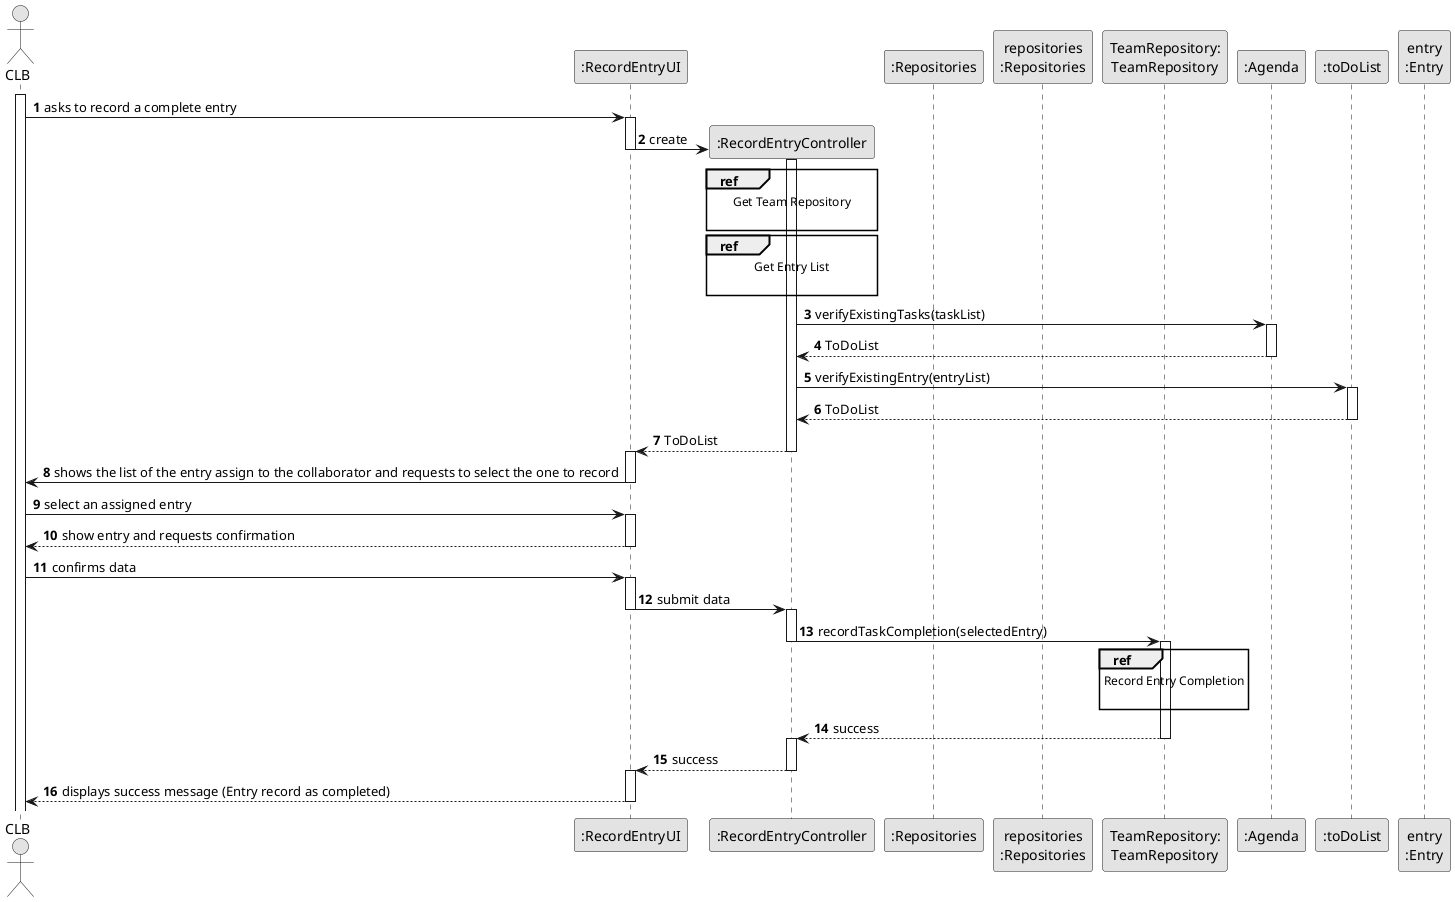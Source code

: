 @startuml
skinparam monochrome true
skinparam packageStyle rectangle
skinparam shadowing false


autonumber

actor "CLB" as CLB
participant ":RecordEntryUI" as UI
participant ":RecordEntryController" as CTRL
participant ":Repositories" as RepositorySingleton
participant "repositories\n:Repositories" as PLAT
participant "TeamRepository:\nTeamRepository" as TeamRepository
participant ":Agenda" as Agenda
participant ":toDoList" as ToDoList

participant "entry\n:Entry" as Entry


activate CLB

    CLB -> UI : asks to record a complete entry
    activate UI

        UI -> CTRL** : create
        deactivate UI
        activate CTRL

        ref over CTRL
            Get Team Repository

        end ref



        ref over CTRL
                    Get Entry List

                end ref

            CTRL -> Agenda : verifyExistingTasks(taskList)
            activate Agenda

                Agenda --> CTRL : ToDoList
            deactivate Agenda

            CTRL -> ToDoList : verifyExistingEntry(entryList)
            activate ToDoList

                ToDoList --> CTRL : ToDoList
            deactivate ToDoList

            CTRL --> UI : ToDoList
        deactivate CTRL
        activate UI

        UI -> CLB : shows the list of the entry assign to the collaborator and requests to select the one to record
    deactivate UI

    CLB -> UI : select an assigned entry
    activate UI

        UI --> CLB : show entry and requests confirmation
    deactivate UI

    CLB -> UI : confirms data
    activate UI

        UI -> CTRL : submit data
        deactivate UI
        activate CTRL

            CTRL -> TeamRepository : recordTaskCompletion(selectedEntry)
            deactivate CTRL
            activate TeamRepository

            ref over TeamRepository
                        Record Entry Completion

            end ref

            TeamRepository --> CTRL : success
            deactivate TeamRepository
            activate CTRL

            CTRL --> UI : success
        deactivate CTRL
        activate UI

        UI --> CLB : displays success message (Entry record as completed)
    deactivate UI

@enduml

